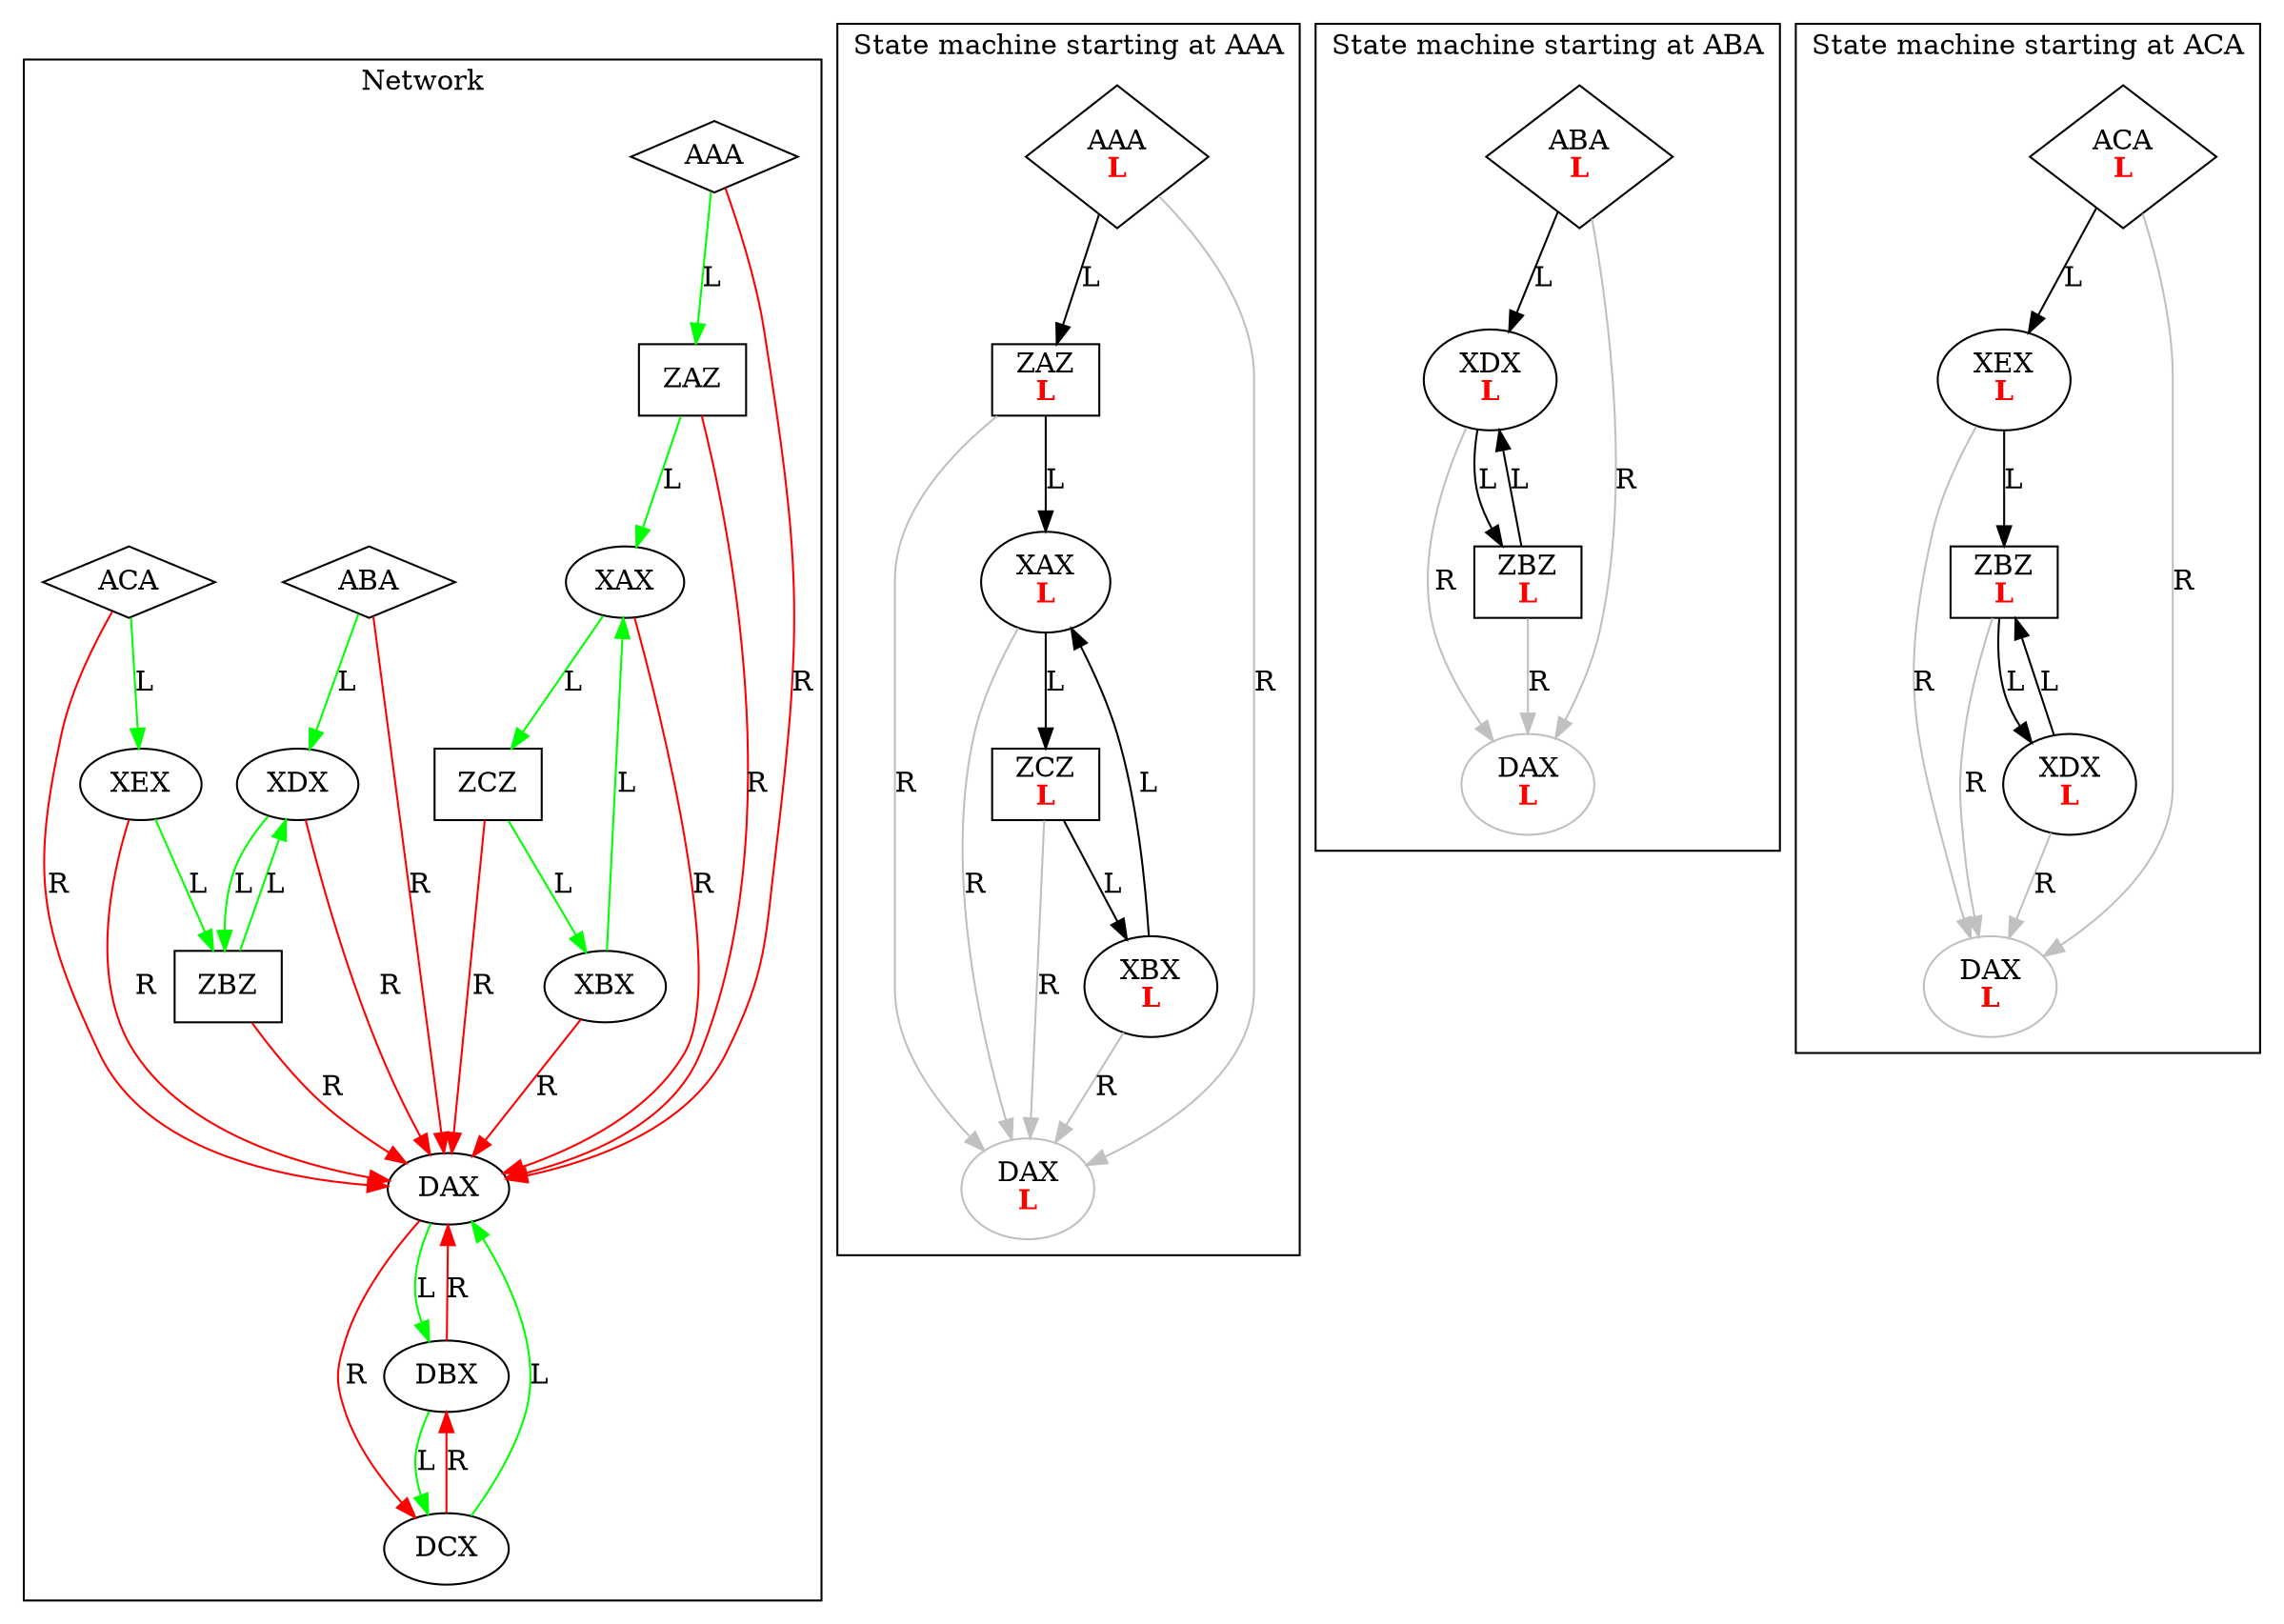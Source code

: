 digraph G {
	subgraph cluster {
	label = "Network"
	color=black
		_AAA [label="AAA",shape=diamond]
		_AAA -> _ZAZ [color=green,label=L]
		_AAA -> _DAX [color=red,label=R]
		_ABA [label="ABA",shape=diamond]
		_ABA -> _XDX [color=green,label=L]
		_ABA -> _DAX [color=red,label=R]
		_ACA [label="ACA",shape=diamond]
		_ACA -> _XEX [color=green,label=L]
		_ACA -> _DAX [color=red,label=R]
		_DAX [label="DAX",shape=ellipse]
		_DAX -> _DBX [color=green,label=L]
		_DAX -> _DCX [color=red,label=R]
		_DBX [label="DBX",shape=ellipse]
		_DBX -> _DCX [color=green,label=L]
		_DBX -> _DAX [color=red,label=R]
		_DCX [label="DCX",shape=ellipse]
		_DCX -> _DAX [color=green,label=L]
		_DCX -> _DBX [color=red,label=R]
		_XAX [label="XAX",shape=ellipse]
		_XAX -> _ZCZ [color=green,label=L]
		_XAX -> _DAX [color=red,label=R]
		_XBX [label="XBX",shape=ellipse]
		_XBX -> _XAX [color=green,label=L]
		_XBX -> _DAX [color=red,label=R]
		_XDX [label="XDX",shape=ellipse]
		_XDX -> _ZBZ [color=green,label=L]
		_XDX -> _DAX [color=red,label=R]
		_XEX [label="XEX",shape=ellipse]
		_XEX -> _ZBZ [color=green,label=L]
		_XEX -> _DAX [color=red,label=R]
		_ZAZ [label="ZAZ",shape=rect]
		_ZAZ -> _XAX [color=green,label=L]
		_ZAZ -> _DAX [color=red,label=R]
		_ZBZ [label="ZBZ",shape=rect]
		_ZBZ -> _XDX [color=green,label=L]
		_ZBZ -> _DAX [color=red,label=R]
		_ZCZ [label="ZCZ",shape=rect]
		_ZCZ -> _XBX [color=green,label=L]
		_ZCZ -> _DAX [color=red,label=R]
	}

	subgraph cluster_AAA {
		label = "State machine starting at AAA"
		color = black
		_walk_AAA_AAA_0 [shape=diamond,label=<AAA<br/><font color="red"><b>L</b></font>>]
		_walk_AAA_AAA_0 -> _walk_AAA_ZAZ_0 [label=L]
		_walk_AAA_AAA_0 -> _walk_AAA_DAX_0 [label=R,color=gray]
		_walk_AAA_ZAZ_0 [shape=rect,label=<ZAZ<br/><font color="red"><b>L</b></font>>]
		_walk_AAA_ZAZ_0 -> _walk_AAA_XAX_0 [label=L]
		_walk_AAA_ZAZ_0 -> _walk_AAA_DAX_0 [label=R,color=gray]
		_walk_AAA_XAX_0 [shape=ellipse,label=<XAX<br/><font color="red"><b>L</b></font>>]
		_walk_AAA_XAX_0 -> _walk_AAA_ZCZ_0 [label=L]
		_walk_AAA_XAX_0 -> _walk_AAA_DAX_0 [label=R,color=gray]
		_walk_AAA_ZCZ_0 [shape=rect,label=<ZCZ<br/><font color="red"><b>L</b></font>>]
		_walk_AAA_ZCZ_0 -> _walk_AAA_XBX_0 [label=L]
		_walk_AAA_ZCZ_0 -> _walk_AAA_DAX_0 [label=R,color=gray]
		_walk_AAA_XBX_0 [shape=ellipse,label=<XBX<br/><font color="red"><b>L</b></font>>]
		_walk_AAA_XBX_0 -> _walk_AAA_XAX_0 [label=L]
		_walk_AAA_XBX_0 -> _walk_AAA_DAX_0 [label=R,color=gray]
		_walk_AAA_DAX_0 [shape=ellipse,label=<DAX<br/><font color="red"><b>L</b></font>>,color=gray]
	}

	subgraph cluster_ABA {
		label = "State machine starting at ABA"
		color = black
		_walk_ABA_ABA_0 [shape=diamond,label=<ABA<br/><font color="red"><b>L</b></font>>]
		_walk_ABA_ABA_0 -> _walk_ABA_XDX_0 [label=L]
		_walk_ABA_ABA_0 -> _walk_ABA_DAX_0 [label=R,color=gray]
		_walk_ABA_XDX_0 [shape=ellipse,label=<XDX<br/><font color="red"><b>L</b></font>>]
		_walk_ABA_XDX_0 -> _walk_ABA_ZBZ_0 [label=L]
		_walk_ABA_XDX_0 -> _walk_ABA_DAX_0 [label=R,color=gray]
		_walk_ABA_ZBZ_0 [shape=rect,label=<ZBZ<br/><font color="red"><b>L</b></font>>]
		_walk_ABA_ZBZ_0 -> _walk_ABA_XDX_0 [label=L]
		_walk_ABA_ZBZ_0 -> _walk_ABA_DAX_0 [label=R,color=gray]
		_walk_ABA_DAX_0 [shape=ellipse,label=<DAX<br/><font color="red"><b>L</b></font>>,color=gray]
	}

	subgraph cluster_ACA {
		label = "State machine starting at ACA"
		color = black
		_walk_ACA_ACA_0 [shape=diamond,label=<ACA<br/><font color="red"><b>L</b></font>>]
		_walk_ACA_ACA_0 -> _walk_ACA_XEX_0 [label=L]
		_walk_ACA_ACA_0 -> _walk_ACA_DAX_0 [label=R,color=gray]
		_walk_ACA_XEX_0 [shape=ellipse,label=<XEX<br/><font color="red"><b>L</b></font>>]
		_walk_ACA_XEX_0 -> _walk_ACA_ZBZ_0 [label=L]
		_walk_ACA_XEX_0 -> _walk_ACA_DAX_0 [label=R,color=gray]
		_walk_ACA_ZBZ_0 [shape=rect,label=<ZBZ<br/><font color="red"><b>L</b></font>>]
		_walk_ACA_ZBZ_0 -> _walk_ACA_XDX_0 [label=L]
		_walk_ACA_ZBZ_0 -> _walk_ACA_DAX_0 [label=R,color=gray]
		_walk_ACA_XDX_0 [shape=ellipse,label=<XDX<br/><font color="red"><b>L</b></font>>]
		_walk_ACA_XDX_0 -> _walk_ACA_ZBZ_0 [label=L]
		_walk_ACA_XDX_0 -> _walk_ACA_DAX_0 [label=R,color=gray]
		_walk_ACA_DAX_0 [shape=ellipse,label=<DAX<br/><font color="red"><b>L</b></font>>,color=gray]
	}
}
